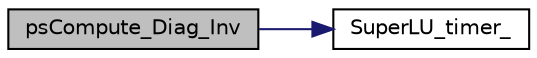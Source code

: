 digraph "psCompute_Diag_Inv"
{
 // LATEX_PDF_SIZE
  edge [fontname="Helvetica",fontsize="10",labelfontname="Helvetica",labelfontsize="10"];
  node [fontname="Helvetica",fontsize="10",shape=record];
  rankdir="LR";
  Node1 [label="psCompute_Diag_Inv",height=0.2,width=0.4,color="black", fillcolor="grey75", style="filled", fontcolor="black",tooltip=" "];
  Node1 -> Node2 [color="midnightblue",fontsize="10",style="solid",fontname="Helvetica"];
  Node2 [label="SuperLU_timer_",height=0.2,width=0.4,color="black", fillcolor="white", style="filled",URL="$superlu__timer_8c.html#a0c6777573bbfe81917cd381e0090d355",tooltip=" "];
}
